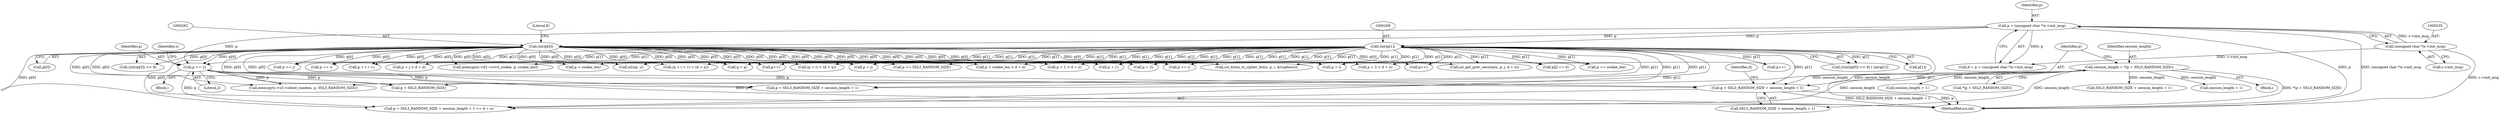 digraph "0_openssl_a004e72b95835136d3f1ea90517f706c24c03da7@pointer" {
"1000351" [label="(Call,p + SSL3_RANDOM_SIZE + session_length + 1)"];
"1000267" [label="(Call,(int)p[1])"];
"1000232" [label="(Call,p = (unsigned char *)s->init_msg)"];
"1000234" [label="(Call,(unsigned char *)s->init_msg)"];
"1000261" [label="(Call,(int)p[0])"];
"1000272" [label="(Call,p += 2)"];
"1000343" [label="(Call,session_length = *(p + SSL3_RANDOM_SIZE))"];
"1000531" [label="(Call,p + cookie_len)"];
"1000760" [label="(Call,n2s(p, i))"];
"1000922" [label="(Call,p + i)"];
"1000259" [label="(Call,(((int)p[0]) << 8) | (int)p[1])"];
"1000344" [label="(Identifier,session_length)"];
"1000272" [label="(Call,p += 2)"];
"1000510" [label="(Call,p + 1)"];
"1000353" [label="(Call,SSL3_RANDOM_SIZE + session_length + 1)"];
"1000777" [label="(Call,p + i + 1)"];
"1000273" [label="(Identifier,p)"];
"1000261" [label="(Call,(int)p[0])"];
"1000267" [label="(Call,(int)p[1])"];
"1000359" [label="(Identifier,d)"];
"1000346" [label="(Call,p + SSL3_RANDOM_SIZE)"];
"1000572" [label="(Call,memcpy(s->d1->rcvd_cookie, p, cookie_len))"];
"1000266" [label="(Literal,8)"];
"1000374" [label="(Call,SSL3_RANDOM_SIZE + session_length + 1)"];
"1000527" [label="(Call,p++)"];
"1000233" [label="(Identifier,p)"];
"1000351" [label="(Call,p + SSL3_RANDOM_SIZE + session_length + 1)"];
"1000232" [label="(Call,p = (unsigned char *)s->init_msg)"];
"1000936" [label="(Call,q = p)"];
"1000355" [label="(Call,session_length + 1)"];
"1001694" [label="(MethodReturn,int)"];
"1000745" [label="(Call,p + 2 > d + n)"];
"1000260" [label="(Call,((int)p[0]) << 8)"];
"1000530" [label="(Call,p + cookie_len > d + n)"];
"1000230" [label="(Call,d = p = (unsigned char *)s->init_msg)"];
"1000274" [label="(Literal,2)"];
"1000956" [label="(Call,p += i)"];
"1000145" [label="(Block,)"];
"1000340" [label="(Block,)"];
"1000376" [label="(Call,session_length + 1)"];
"1000746" [label="(Call,p + 2)"];
"1000639" [label="(Call,p += cookie_len)"];
"1000918" [label="(Call,p++)"];
"1000950" [label="(Call,p[j] == 0)"];
"1000921" [label="(Call,(p + i) > (d + n))"];
"1000345" [label="(Call,*(p + SSL3_RANDOM_SIZE))"];
"1000263" [label="(Call,p[0])"];
"1000509" [label="(Call,p + 1 > d + n)"];
"1000236" [label="(Call,s->init_msg)"];
"1000393" [label="(Call,p += SSL3_RANDOM_SIZE)"];
"1000234" [label="(Call,(unsigned char *)s->init_msg)"];
"1000269" [label="(Call,p[1])"];
"1000403" [label="(Call,p + j)"];
"1000278" [label="(Identifier,s)"];
"1000352" [label="(Identifier,p)"];
"1000459" [label="(Call,ssl_get_prev_session(s, p, j, d + n))"];
"1000343" [label="(Call,session_length = *(p + SSL3_RANDOM_SIZE))"];
"1000501" [label="(Call,p += j)"];
"1000402" [label="(Call,p + j > d + n)"];
"1000804" [label="(Call,p += i)"];
"1000795" [label="(Call,ssl_bytes_to_cipher_list(s, p, i, &(ciphers)))"];
"1000385" [label="(Call,memcpy(s->s3->client_random, p, SSL3_RANDOM_SIZE))"];
"1000776" [label="(Call,(p + i + 1) > (d + n))"];
"1000399" [label="(Call,p++)"];
"1000372" [label="(Call,p + SSL3_RANDOM_SIZE + session_length + 1)"];
"1000350" [label="(Call,p + SSL3_RANDOM_SIZE + session_length + 1 >= d + n)"];
"1000351" -> "1000350"  [label="AST: "];
"1000351" -> "1000353"  [label="CFG: "];
"1000352" -> "1000351"  [label="AST: "];
"1000353" -> "1000351"  [label="AST: "];
"1000359" -> "1000351"  [label="CFG: "];
"1000351" -> "1001694"  [label="DDG: SSL3_RANDOM_SIZE + session_length + 1"];
"1000351" -> "1001694"  [label="DDG: p"];
"1000267" -> "1000351"  [label="DDG: p[1]"];
"1000261" -> "1000351"  [label="DDG: p[0]"];
"1000272" -> "1000351"  [label="DDG: p"];
"1000343" -> "1000351"  [label="DDG: session_length"];
"1000267" -> "1000259"  [label="AST: "];
"1000267" -> "1000269"  [label="CFG: "];
"1000268" -> "1000267"  [label="AST: "];
"1000269" -> "1000267"  [label="AST: "];
"1000259" -> "1000267"  [label="CFG: "];
"1000267" -> "1001694"  [label="DDG: p[1]"];
"1000267" -> "1000259"  [label="DDG: p[1]"];
"1000232" -> "1000267"  [label="DDG: p"];
"1000267" -> "1000272"  [label="DDG: p[1]"];
"1000267" -> "1000346"  [label="DDG: p[1]"];
"1000267" -> "1000350"  [label="DDG: p[1]"];
"1000267" -> "1000372"  [label="DDG: p[1]"];
"1000267" -> "1000385"  [label="DDG: p[1]"];
"1000267" -> "1000393"  [label="DDG: p[1]"];
"1000267" -> "1000399"  [label="DDG: p[1]"];
"1000267" -> "1000402"  [label="DDG: p[1]"];
"1000267" -> "1000403"  [label="DDG: p[1]"];
"1000267" -> "1000459"  [label="DDG: p[1]"];
"1000267" -> "1000501"  [label="DDG: p[1]"];
"1000267" -> "1000509"  [label="DDG: p[1]"];
"1000267" -> "1000510"  [label="DDG: p[1]"];
"1000267" -> "1000527"  [label="DDG: p[1]"];
"1000267" -> "1000530"  [label="DDG: p[1]"];
"1000267" -> "1000531"  [label="DDG: p[1]"];
"1000267" -> "1000572"  [label="DDG: p[1]"];
"1000267" -> "1000639"  [label="DDG: p[1]"];
"1000267" -> "1000745"  [label="DDG: p[1]"];
"1000267" -> "1000746"  [label="DDG: p[1]"];
"1000267" -> "1000760"  [label="DDG: p[1]"];
"1000267" -> "1000776"  [label="DDG: p[1]"];
"1000267" -> "1000777"  [label="DDG: p[1]"];
"1000267" -> "1000795"  [label="DDG: p[1]"];
"1000267" -> "1000804"  [label="DDG: p[1]"];
"1000267" -> "1000918"  [label="DDG: p[1]"];
"1000267" -> "1000921"  [label="DDG: p[1]"];
"1000267" -> "1000922"  [label="DDG: p[1]"];
"1000267" -> "1000936"  [label="DDG: p[1]"];
"1000267" -> "1000950"  [label="DDG: p[1]"];
"1000267" -> "1000956"  [label="DDG: p[1]"];
"1000232" -> "1000230"  [label="AST: "];
"1000232" -> "1000234"  [label="CFG: "];
"1000233" -> "1000232"  [label="AST: "];
"1000234" -> "1000232"  [label="AST: "];
"1000230" -> "1000232"  [label="CFG: "];
"1000232" -> "1001694"  [label="DDG: p"];
"1000232" -> "1001694"  [label="DDG: (unsigned char *)s->init_msg"];
"1000232" -> "1000230"  [label="DDG: p"];
"1000234" -> "1000232"  [label="DDG: s->init_msg"];
"1000232" -> "1000261"  [label="DDG: p"];
"1000232" -> "1000272"  [label="DDG: p"];
"1000234" -> "1000236"  [label="CFG: "];
"1000235" -> "1000234"  [label="AST: "];
"1000236" -> "1000234"  [label="AST: "];
"1000234" -> "1001694"  [label="DDG: s->init_msg"];
"1000234" -> "1000230"  [label="DDG: s->init_msg"];
"1000261" -> "1000260"  [label="AST: "];
"1000261" -> "1000263"  [label="CFG: "];
"1000262" -> "1000261"  [label="AST: "];
"1000263" -> "1000261"  [label="AST: "];
"1000266" -> "1000261"  [label="CFG: "];
"1000261" -> "1001694"  [label="DDG: p[0]"];
"1000261" -> "1000260"  [label="DDG: p[0]"];
"1000261" -> "1000272"  [label="DDG: p[0]"];
"1000261" -> "1000346"  [label="DDG: p[0]"];
"1000261" -> "1000350"  [label="DDG: p[0]"];
"1000261" -> "1000372"  [label="DDG: p[0]"];
"1000261" -> "1000385"  [label="DDG: p[0]"];
"1000261" -> "1000393"  [label="DDG: p[0]"];
"1000261" -> "1000399"  [label="DDG: p[0]"];
"1000261" -> "1000402"  [label="DDG: p[0]"];
"1000261" -> "1000403"  [label="DDG: p[0]"];
"1000261" -> "1000459"  [label="DDG: p[0]"];
"1000261" -> "1000501"  [label="DDG: p[0]"];
"1000261" -> "1000509"  [label="DDG: p[0]"];
"1000261" -> "1000510"  [label="DDG: p[0]"];
"1000261" -> "1000527"  [label="DDG: p[0]"];
"1000261" -> "1000530"  [label="DDG: p[0]"];
"1000261" -> "1000531"  [label="DDG: p[0]"];
"1000261" -> "1000572"  [label="DDG: p[0]"];
"1000261" -> "1000639"  [label="DDG: p[0]"];
"1000261" -> "1000745"  [label="DDG: p[0]"];
"1000261" -> "1000746"  [label="DDG: p[0]"];
"1000261" -> "1000760"  [label="DDG: p[0]"];
"1000261" -> "1000776"  [label="DDG: p[0]"];
"1000261" -> "1000777"  [label="DDG: p[0]"];
"1000261" -> "1000795"  [label="DDG: p[0]"];
"1000261" -> "1000804"  [label="DDG: p[0]"];
"1000261" -> "1000918"  [label="DDG: p[0]"];
"1000261" -> "1000921"  [label="DDG: p[0]"];
"1000261" -> "1000922"  [label="DDG: p[0]"];
"1000261" -> "1000936"  [label="DDG: p[0]"];
"1000261" -> "1000950"  [label="DDG: p[0]"];
"1000261" -> "1000956"  [label="DDG: p[0]"];
"1000272" -> "1000145"  [label="AST: "];
"1000272" -> "1000274"  [label="CFG: "];
"1000273" -> "1000272"  [label="AST: "];
"1000274" -> "1000272"  [label="AST: "];
"1000278" -> "1000272"  [label="CFG: "];
"1000272" -> "1001694"  [label="DDG: p"];
"1000272" -> "1000346"  [label="DDG: p"];
"1000272" -> "1000350"  [label="DDG: p"];
"1000272" -> "1000372"  [label="DDG: p"];
"1000272" -> "1000385"  [label="DDG: p"];
"1000343" -> "1000340"  [label="AST: "];
"1000343" -> "1000345"  [label="CFG: "];
"1000344" -> "1000343"  [label="AST: "];
"1000345" -> "1000343"  [label="AST: "];
"1000352" -> "1000343"  [label="CFG: "];
"1000343" -> "1001694"  [label="DDG: *(p + SSL3_RANDOM_SIZE)"];
"1000343" -> "1000350"  [label="DDG: session_length"];
"1000343" -> "1000353"  [label="DDG: session_length"];
"1000343" -> "1000355"  [label="DDG: session_length"];
"1000343" -> "1000372"  [label="DDG: session_length"];
"1000343" -> "1000374"  [label="DDG: session_length"];
"1000343" -> "1000376"  [label="DDG: session_length"];
}
